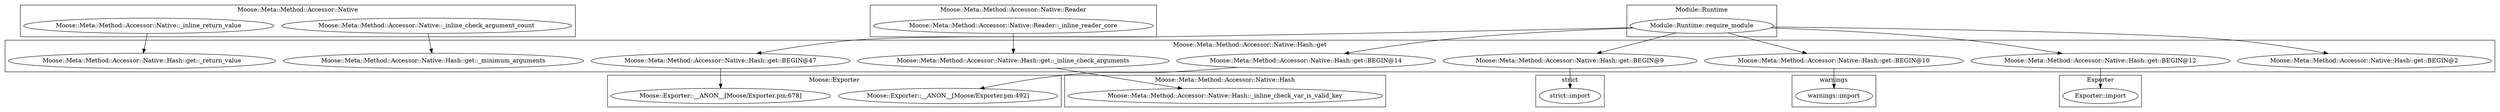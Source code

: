 digraph {
graph [overlap=false]
subgraph cluster_Moose_Meta_Method_Accessor_Native_Hash {
	label="Moose::Meta::Method::Accessor::Native::Hash";
	"Moose::Meta::Method::Accessor::Native::Hash::_inline_check_var_is_valid_key";
}
subgraph cluster_Moose_Meta_Method_Accessor_Native {
	label="Moose::Meta::Method::Accessor::Native";
	"Moose::Meta::Method::Accessor::Native::_inline_check_argument_count";
	"Moose::Meta::Method::Accessor::Native::_inline_return_value";
}
subgraph cluster_warnings {
	label="warnings";
	"warnings::import";
}
subgraph cluster_Moose_Meta_Method_Accessor_Native_Reader {
	label="Moose::Meta::Method::Accessor::Native::Reader";
	"Moose::Meta::Method::Accessor::Native::Reader::_inline_reader_core";
}
subgraph cluster_Module_Runtime {
	label="Module::Runtime";
	"Module::Runtime::require_module";
}
subgraph cluster_Exporter {
	label="Exporter";
	"Exporter::import";
}
subgraph cluster_Moose_Exporter {
	label="Moose::Exporter";
	"Moose::Exporter::__ANON__[Moose/Exporter.pm:492]";
	"Moose::Exporter::__ANON__[Moose/Exporter.pm:678]";
}
subgraph cluster_strict {
	label="strict";
	"strict::import";
}
subgraph cluster_Moose_Meta_Method_Accessor_Native_Hash_get {
	label="Moose::Meta::Method::Accessor::Native::Hash::get";
	"Moose::Meta::Method::Accessor::Native::Hash::get::BEGIN@47";
	"Moose::Meta::Method::Accessor::Native::Hash::get::_inline_check_arguments";
	"Moose::Meta::Method::Accessor::Native::Hash::get::BEGIN@9";
	"Moose::Meta::Method::Accessor::Native::Hash::get::_return_value";
	"Moose::Meta::Method::Accessor::Native::Hash::get::BEGIN@10";
	"Moose::Meta::Method::Accessor::Native::Hash::get::BEGIN@2";
	"Moose::Meta::Method::Accessor::Native::Hash::get::BEGIN@14";
	"Moose::Meta::Method::Accessor::Native::Hash::get::BEGIN@12";
	"Moose::Meta::Method::Accessor::Native::Hash::get::_minimum_arguments";
}
"Module::Runtime::require_module" -> "Moose::Meta::Method::Accessor::Native::Hash::get::BEGIN@10";
"Module::Runtime::require_module" -> "Moose::Meta::Method::Accessor::Native::Hash::get::BEGIN@12";
"Module::Runtime::require_module" -> "Moose::Meta::Method::Accessor::Native::Hash::get::BEGIN@2";
"Moose::Meta::Method::Accessor::Native::Hash::get::BEGIN@9" -> "strict::import";
"Module::Runtime::require_module" -> "Moose::Meta::Method::Accessor::Native::Hash::get::BEGIN@9";
"Moose::Meta::Method::Accessor::Native::Hash::get::BEGIN@47" -> "Moose::Exporter::__ANON__[Moose/Exporter.pm:678]";
"Moose::Meta::Method::Accessor::Native::Hash::get::BEGIN@14" -> "Moose::Exporter::__ANON__[Moose/Exporter.pm:492]";
"Moose::Meta::Method::Accessor::Native::Reader::_inline_reader_core" -> "Moose::Meta::Method::Accessor::Native::Hash::get::_inline_check_arguments";
"Moose::Meta::Method::Accessor::Native::Hash::get::BEGIN@12" -> "Exporter::import";
"Moose::Meta::Method::Accessor::Native::Hash::get::BEGIN@10" -> "warnings::import";
"Module::Runtime::require_module" -> "Moose::Meta::Method::Accessor::Native::Hash::get::BEGIN@14";
"Module::Runtime::require_module" -> "Moose::Meta::Method::Accessor::Native::Hash::get::BEGIN@47";
"Moose::Meta::Method::Accessor::Native::_inline_check_argument_count" -> "Moose::Meta::Method::Accessor::Native::Hash::get::_minimum_arguments";
"Moose::Meta::Method::Accessor::Native::Hash::get::_inline_check_arguments" -> "Moose::Meta::Method::Accessor::Native::Hash::_inline_check_var_is_valid_key";
"Moose::Meta::Method::Accessor::Native::_inline_return_value" -> "Moose::Meta::Method::Accessor::Native::Hash::get::_return_value";
}
